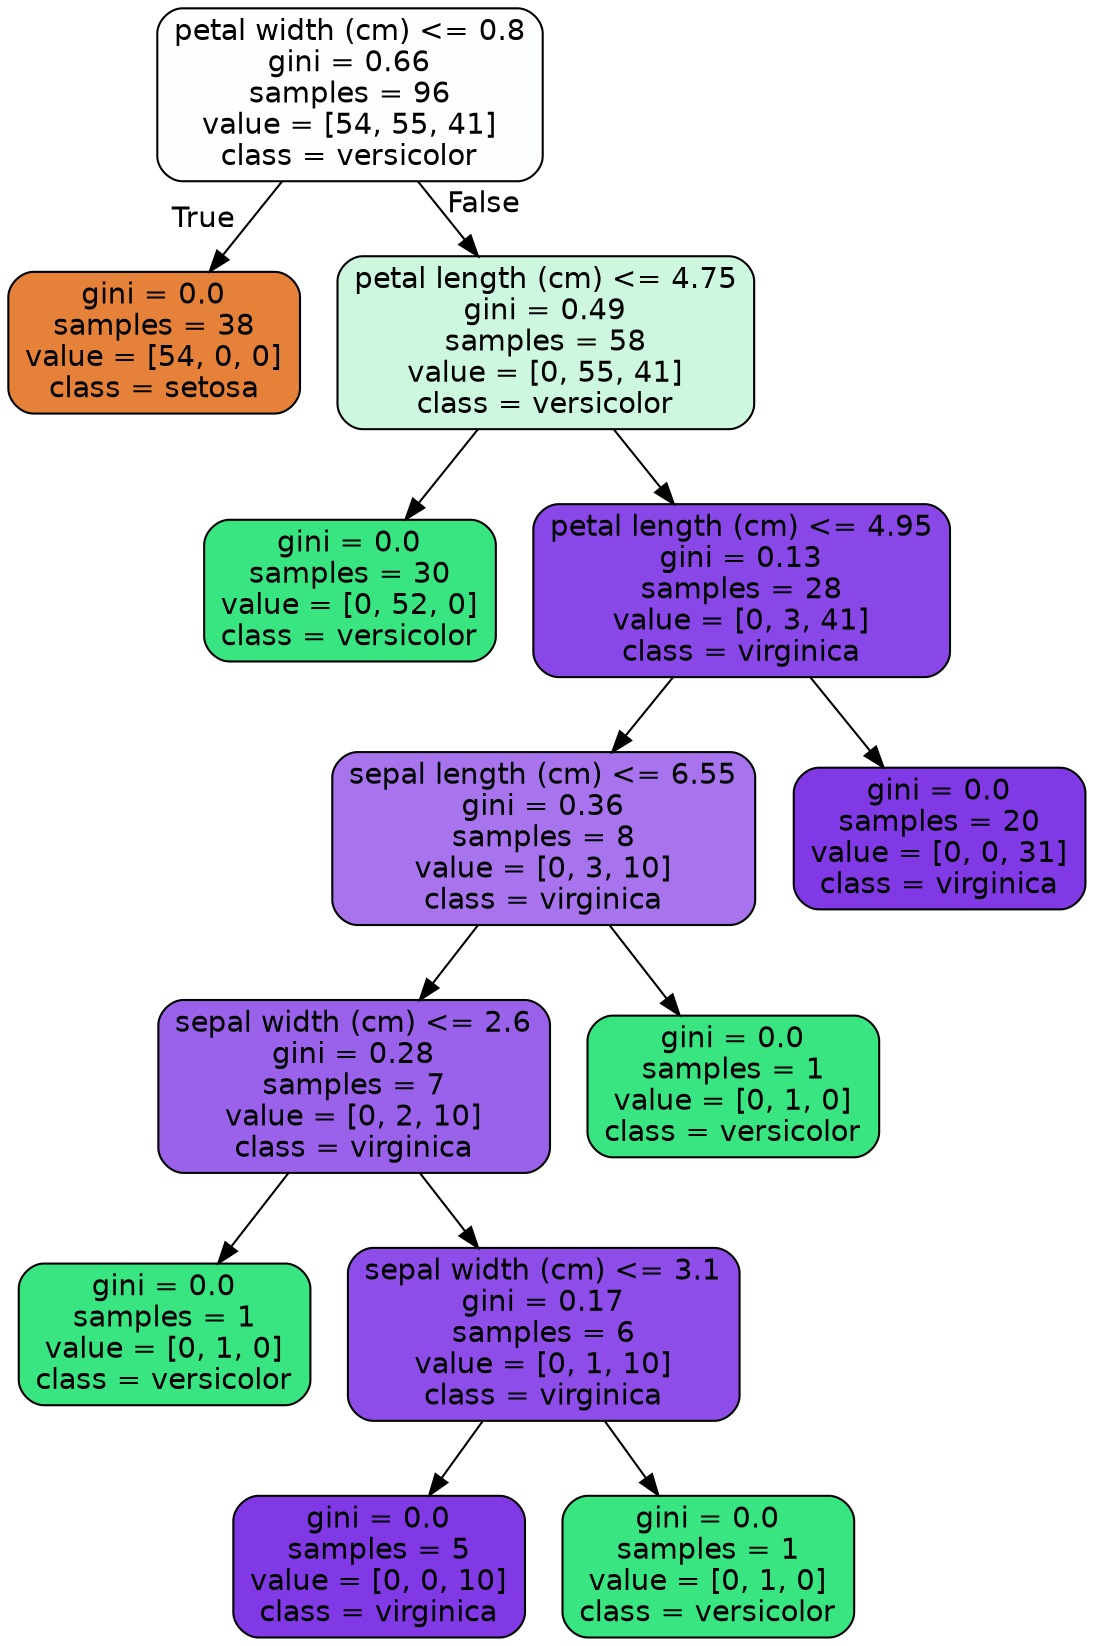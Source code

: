 digraph Tree {
node [shape=box, style="filled, rounded", color="black", fontname=helvetica] ;
edge [fontname=helvetica] ;
0 [label="petal width (cm) <= 0.8\ngini = 0.66\nsamples = 96\nvalue = [54, 55, 41]\nclass = versicolor", fillcolor="#fdfffe"] ;
1 [label="gini = 0.0\nsamples = 38\nvalue = [54, 0, 0]\nclass = setosa", fillcolor="#e58139"] ;
0 -> 1 [labeldistance=2.5, labelangle=45, headlabel="True"] ;
2 [label="petal length (cm) <= 4.75\ngini = 0.49\nsamples = 58\nvalue = [0, 55, 41]\nclass = versicolor", fillcolor="#cdf8df"] ;
0 -> 2 [labeldistance=2.5, labelangle=-45, headlabel="False"] ;
3 [label="gini = 0.0\nsamples = 30\nvalue = [0, 52, 0]\nclass = versicolor", fillcolor="#39e581"] ;
2 -> 3 ;
4 [label="petal length (cm) <= 4.95\ngini = 0.13\nsamples = 28\nvalue = [0, 3, 41]\nclass = virginica", fillcolor="#8a47e7"] ;
2 -> 4 ;
5 [label="sepal length (cm) <= 6.55\ngini = 0.36\nsamples = 8\nvalue = [0, 3, 10]\nclass = virginica", fillcolor="#a774ed"] ;
4 -> 5 ;
6 [label="sepal width (cm) <= 2.6\ngini = 0.28\nsamples = 7\nvalue = [0, 2, 10]\nclass = virginica", fillcolor="#9a61ea"] ;
5 -> 6 ;
7 [label="gini = 0.0\nsamples = 1\nvalue = [0, 1, 0]\nclass = versicolor", fillcolor="#39e581"] ;
6 -> 7 ;
8 [label="sepal width (cm) <= 3.1\ngini = 0.17\nsamples = 6\nvalue = [0, 1, 10]\nclass = virginica", fillcolor="#8e4de8"] ;
6 -> 8 ;
9 [label="gini = 0.0\nsamples = 5\nvalue = [0, 0, 10]\nclass = virginica", fillcolor="#8139e5"] ;
8 -> 9 ;
10 [label="gini = 0.0\nsamples = 1\nvalue = [0, 1, 0]\nclass = versicolor", fillcolor="#39e581"] ;
8 -> 10 ;
11 [label="gini = 0.0\nsamples = 1\nvalue = [0, 1, 0]\nclass = versicolor", fillcolor="#39e581"] ;
5 -> 11 ;
12 [label="gini = 0.0\nsamples = 20\nvalue = [0, 0, 31]\nclass = virginica", fillcolor="#8139e5"] ;
4 -> 12 ;
}